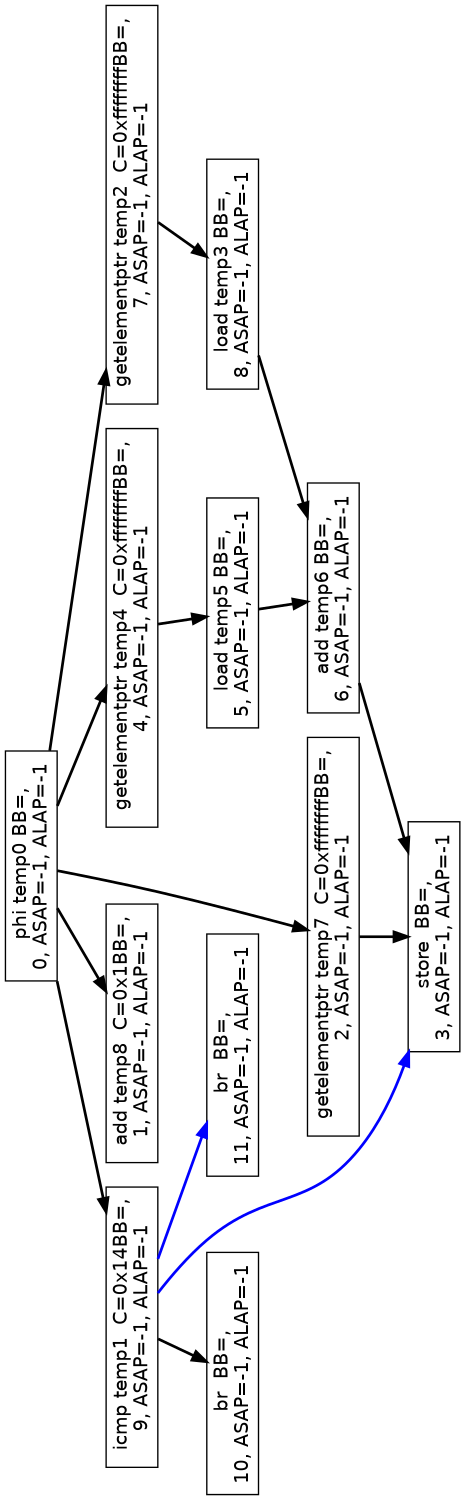 digraph Region_18 {
	graph [ nslimit = "1000.0",
	orientation = landscape,
		center = true,
	page = "8.5,11",
	compound=true,
	size = "10,7.5" ] ;
"Op_0" [ fontname = "Helvetica" shape = box, label = " phi temp0 BB=,
0, ASAP=-1, ALAP=-1"]
"Op_9" [ fontname = "Helvetica" shape = box, label = " icmp temp1  C=0x14BB=,
9, ASAP=-1, ALAP=-1"]
"Op_10" [ fontname = "Helvetica" shape = box, label = " br  BB=,
10, ASAP=-1, ALAP=-1"]
"Op_1" [ fontname = "Helvetica" shape = box, label = " add temp8  C=0x1BB=,
1, ASAP=-1, ALAP=-1"]
"Op_2" [ fontname = "Helvetica" shape = box, label = " getelementptr temp7  C=0xffffffffBB=,
2, ASAP=-1, ALAP=-1"]
"Op_3" [ fontname = "Helvetica" shape = box, label = " store  BB=,
3, ASAP=-1, ALAP=-1"]
"Op_4" [ fontname = "Helvetica" shape = box, label = " getelementptr temp4  C=0xffffffffBB=,
4, ASAP=-1, ALAP=-1"]
"Op_5" [ fontname = "Helvetica" shape = box, label = " load temp5 BB=,
5, ASAP=-1, ALAP=-1"]
"Op_6" [ fontname = "Helvetica" shape = box, label = " add temp6 BB=,
6, ASAP=-1, ALAP=-1"]
"Op_7" [ fontname = "Helvetica" shape = box, label = " getelementptr temp2  C=0xffffffffBB=,
7, ASAP=-1, ALAP=-1"]
"Op_8" [ fontname = "Helvetica" shape = box, label = " load temp3 BB=,
8, ASAP=-1, ALAP=-1"]
"Op_11" [ fontname = "Helvetica" shape = box, label = " br  BB=,
11, ASAP=-1, ALAP=-1"]
"Op_0" -> "Op_1" [style = bold, color = black];
"Op_0" -> "Op_2" [style = bold, color = black];
"Op_0" -> "Op_4" [style = bold, color = black];
"Op_0" -> "Op_7" [style = bold, color = black];
"Op_0" -> "Op_9" [style = bold, color = black];
"Op_2" -> "Op_3" [style = bold, color = black];
"Op_4" -> "Op_5" [style = bold, color = black];
"Op_5" -> "Op_6" [style = bold, color = black];
"Op_6" -> "Op_3" [style = bold, color = black];
"Op_7" -> "Op_8" [style = bold, color = black];
"Op_8" -> "Op_6" [style = bold, color = black];
"Op_9" -> "Op_10" [style = bold, color = black];
"Op_9" -> "Op_3" [style = bold, color = blue];
"Op_9" -> "Op_11" [style = bold, color = blue];
}
